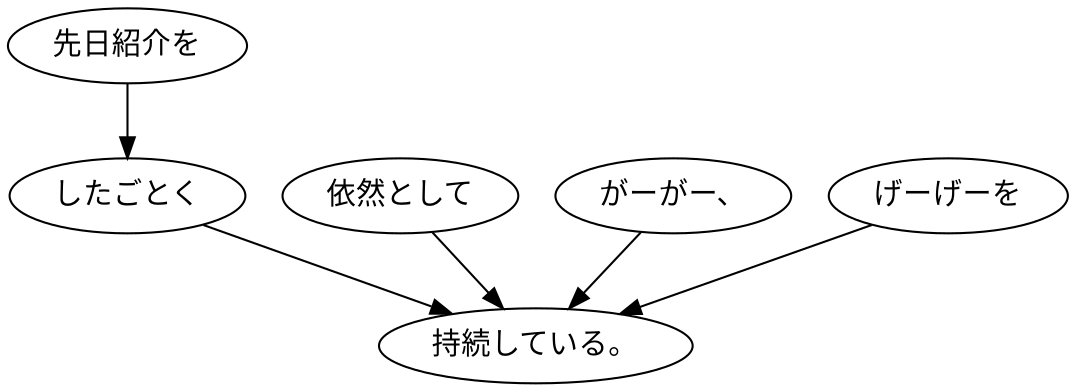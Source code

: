 digraph graph6576 {
	node0 [label="先日紹介を"];
	node1 [label="したごとく"];
	node2 [label="依然として"];
	node3 [label="がーがー、"];
	node4 [label="げーげーを"];
	node5 [label="持続している。"];
	node0 -> node1;
	node1 -> node5;
	node2 -> node5;
	node3 -> node5;
	node4 -> node5;
}
